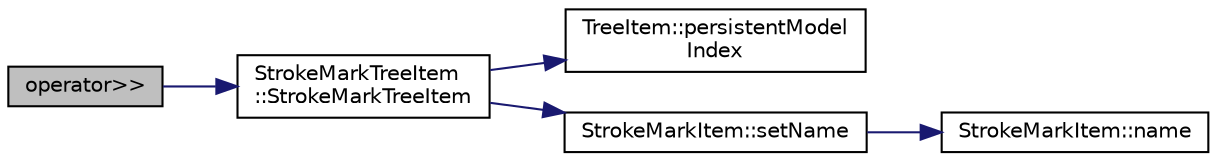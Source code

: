 digraph "operator&gt;&gt;"
{
  edge [fontname="Helvetica",fontsize="10",labelfontname="Helvetica",labelfontsize="10"];
  node [fontname="Helvetica",fontsize="10",shape=record];
  rankdir="LR";
  Node2 [label="operator\>\>",height=0.2,width=0.4,color="black", fillcolor="grey75", style="filled", fontcolor="black"];
  Node2 -> Node3 [color="midnightblue",fontsize="10",style="solid",fontname="Helvetica"];
  Node3 [label="StrokeMarkTreeItem\l::StrokeMarkTreeItem",height=0.2,width=0.4,color="black", fillcolor="white", style="filled",URL="$class_stroke_mark_tree_item.html#a048deb53ecb914ae3744c58d04e5f481"];
  Node3 -> Node4 [color="midnightblue",fontsize="10",style="solid",fontname="Helvetica"];
  Node4 [label="TreeItem::persistentModel\lIndex",height=0.2,width=0.4,color="black", fillcolor="white", style="filled",URL="$class_tree_item.html#a6ea43f97c7dfa519633ddb10882ddc6a",tooltip="Returns the model index refers to the item in the model. "];
  Node3 -> Node5 [color="midnightblue",fontsize="10",style="solid",fontname="Helvetica"];
  Node5 [label="StrokeMarkItem::setName",height=0.2,width=0.4,color="black", fillcolor="white", style="filled",URL="$class_stroke_mark_item.html#a28b069b6e22d7f71aa3c53c0b284b227"];
  Node5 -> Node6 [color="midnightblue",fontsize="10",style="solid",fontname="Helvetica"];
  Node6 [label="StrokeMarkItem::name",height=0.2,width=0.4,color="black", fillcolor="white", style="filled",URL="$class_stroke_mark_item.html#aaecec181336552b1d43766f3ac479943"];
}
